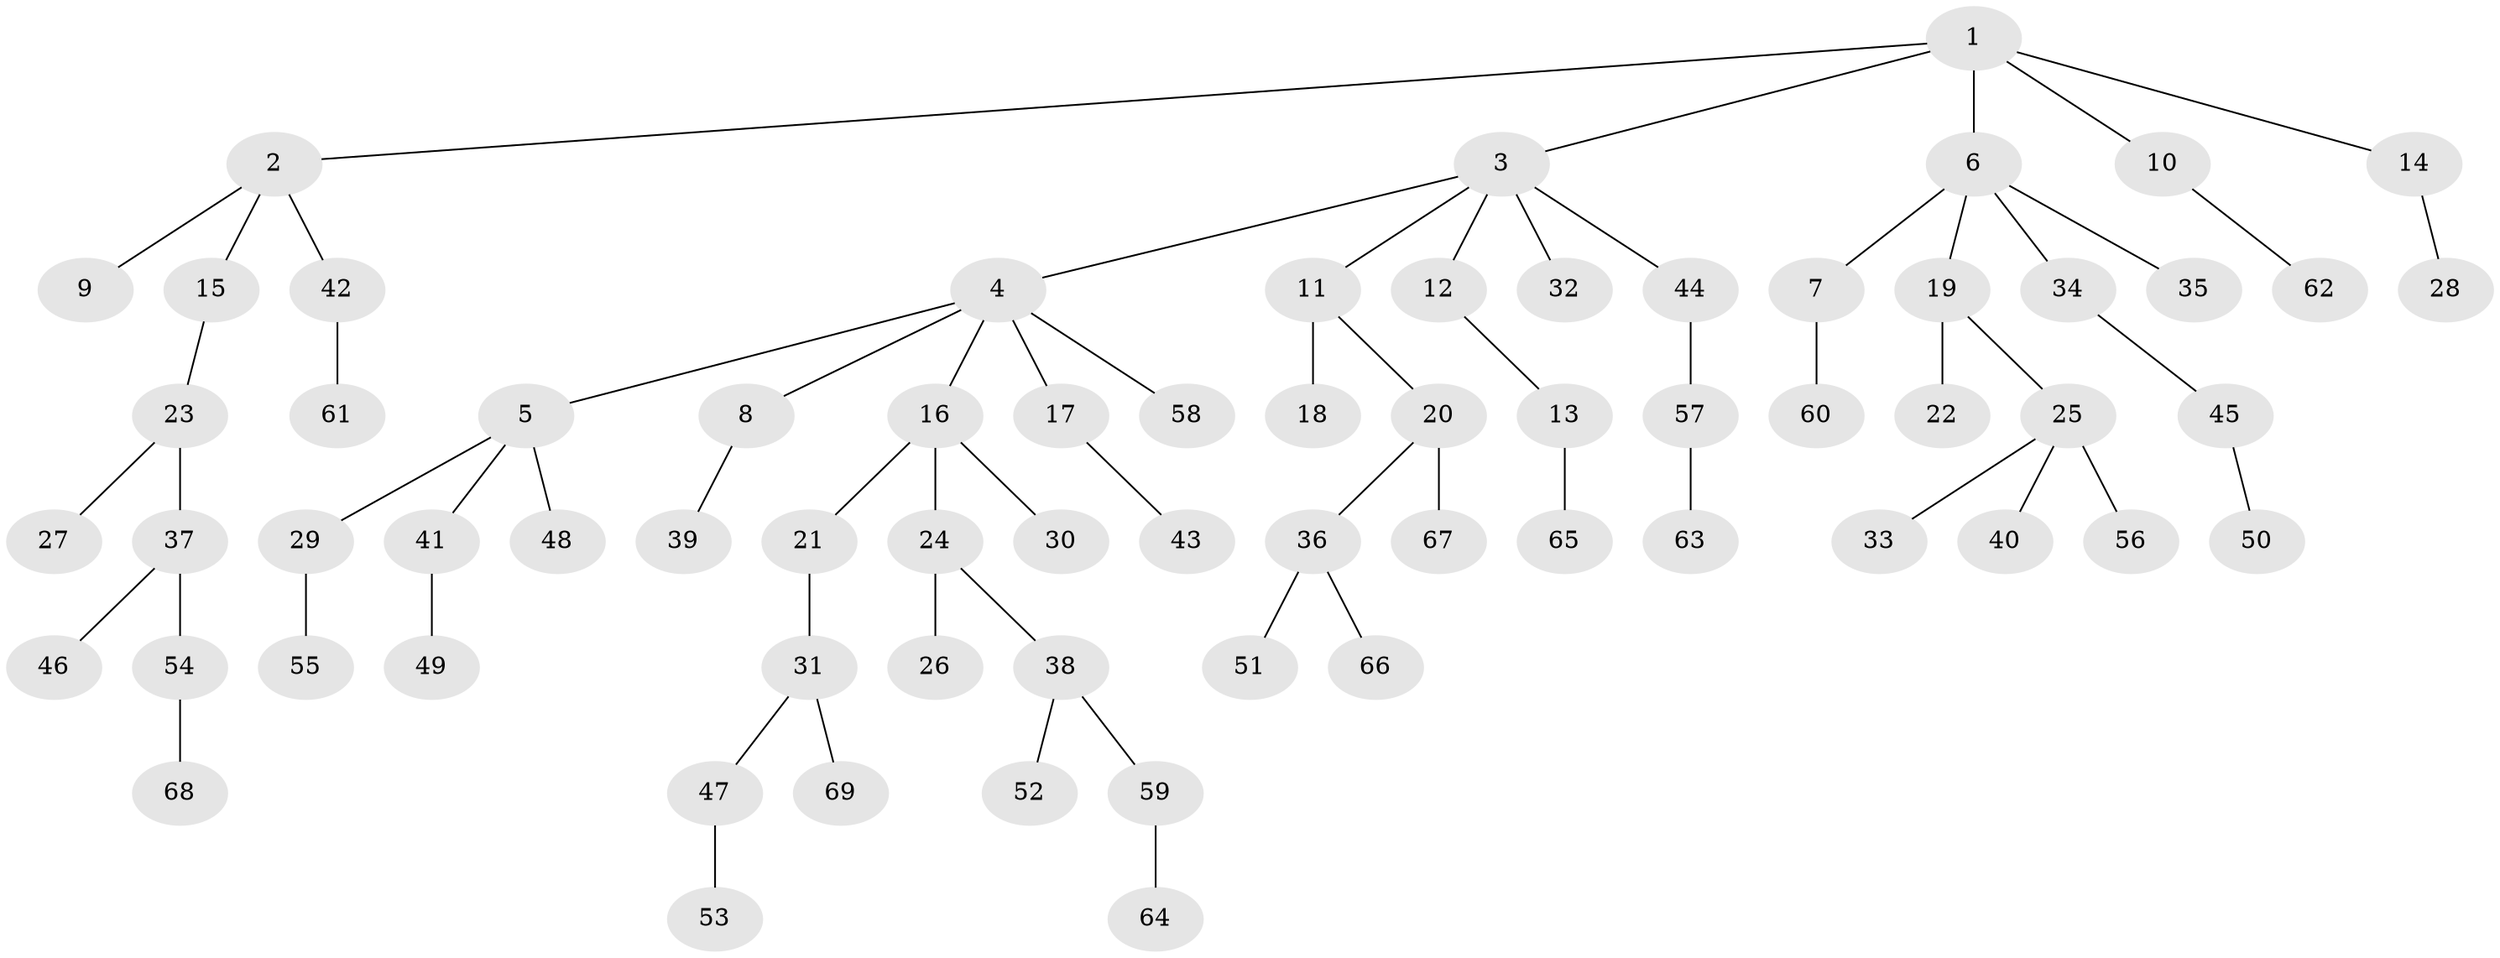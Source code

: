 // Generated by graph-tools (version 1.1) at 2025/02/03/09/25 03:02:16]
// undirected, 69 vertices, 68 edges
graph export_dot {
graph [start="1"]
  node [color=gray90,style=filled];
  1;
  2;
  3;
  4;
  5;
  6;
  7;
  8;
  9;
  10;
  11;
  12;
  13;
  14;
  15;
  16;
  17;
  18;
  19;
  20;
  21;
  22;
  23;
  24;
  25;
  26;
  27;
  28;
  29;
  30;
  31;
  32;
  33;
  34;
  35;
  36;
  37;
  38;
  39;
  40;
  41;
  42;
  43;
  44;
  45;
  46;
  47;
  48;
  49;
  50;
  51;
  52;
  53;
  54;
  55;
  56;
  57;
  58;
  59;
  60;
  61;
  62;
  63;
  64;
  65;
  66;
  67;
  68;
  69;
  1 -- 2;
  1 -- 3;
  1 -- 6;
  1 -- 10;
  1 -- 14;
  2 -- 9;
  2 -- 15;
  2 -- 42;
  3 -- 4;
  3 -- 11;
  3 -- 12;
  3 -- 32;
  3 -- 44;
  4 -- 5;
  4 -- 8;
  4 -- 16;
  4 -- 17;
  4 -- 58;
  5 -- 29;
  5 -- 41;
  5 -- 48;
  6 -- 7;
  6 -- 19;
  6 -- 34;
  6 -- 35;
  7 -- 60;
  8 -- 39;
  10 -- 62;
  11 -- 18;
  11 -- 20;
  12 -- 13;
  13 -- 65;
  14 -- 28;
  15 -- 23;
  16 -- 21;
  16 -- 24;
  16 -- 30;
  17 -- 43;
  19 -- 22;
  19 -- 25;
  20 -- 36;
  20 -- 67;
  21 -- 31;
  23 -- 27;
  23 -- 37;
  24 -- 26;
  24 -- 38;
  25 -- 33;
  25 -- 40;
  25 -- 56;
  29 -- 55;
  31 -- 47;
  31 -- 69;
  34 -- 45;
  36 -- 51;
  36 -- 66;
  37 -- 46;
  37 -- 54;
  38 -- 52;
  38 -- 59;
  41 -- 49;
  42 -- 61;
  44 -- 57;
  45 -- 50;
  47 -- 53;
  54 -- 68;
  57 -- 63;
  59 -- 64;
}
